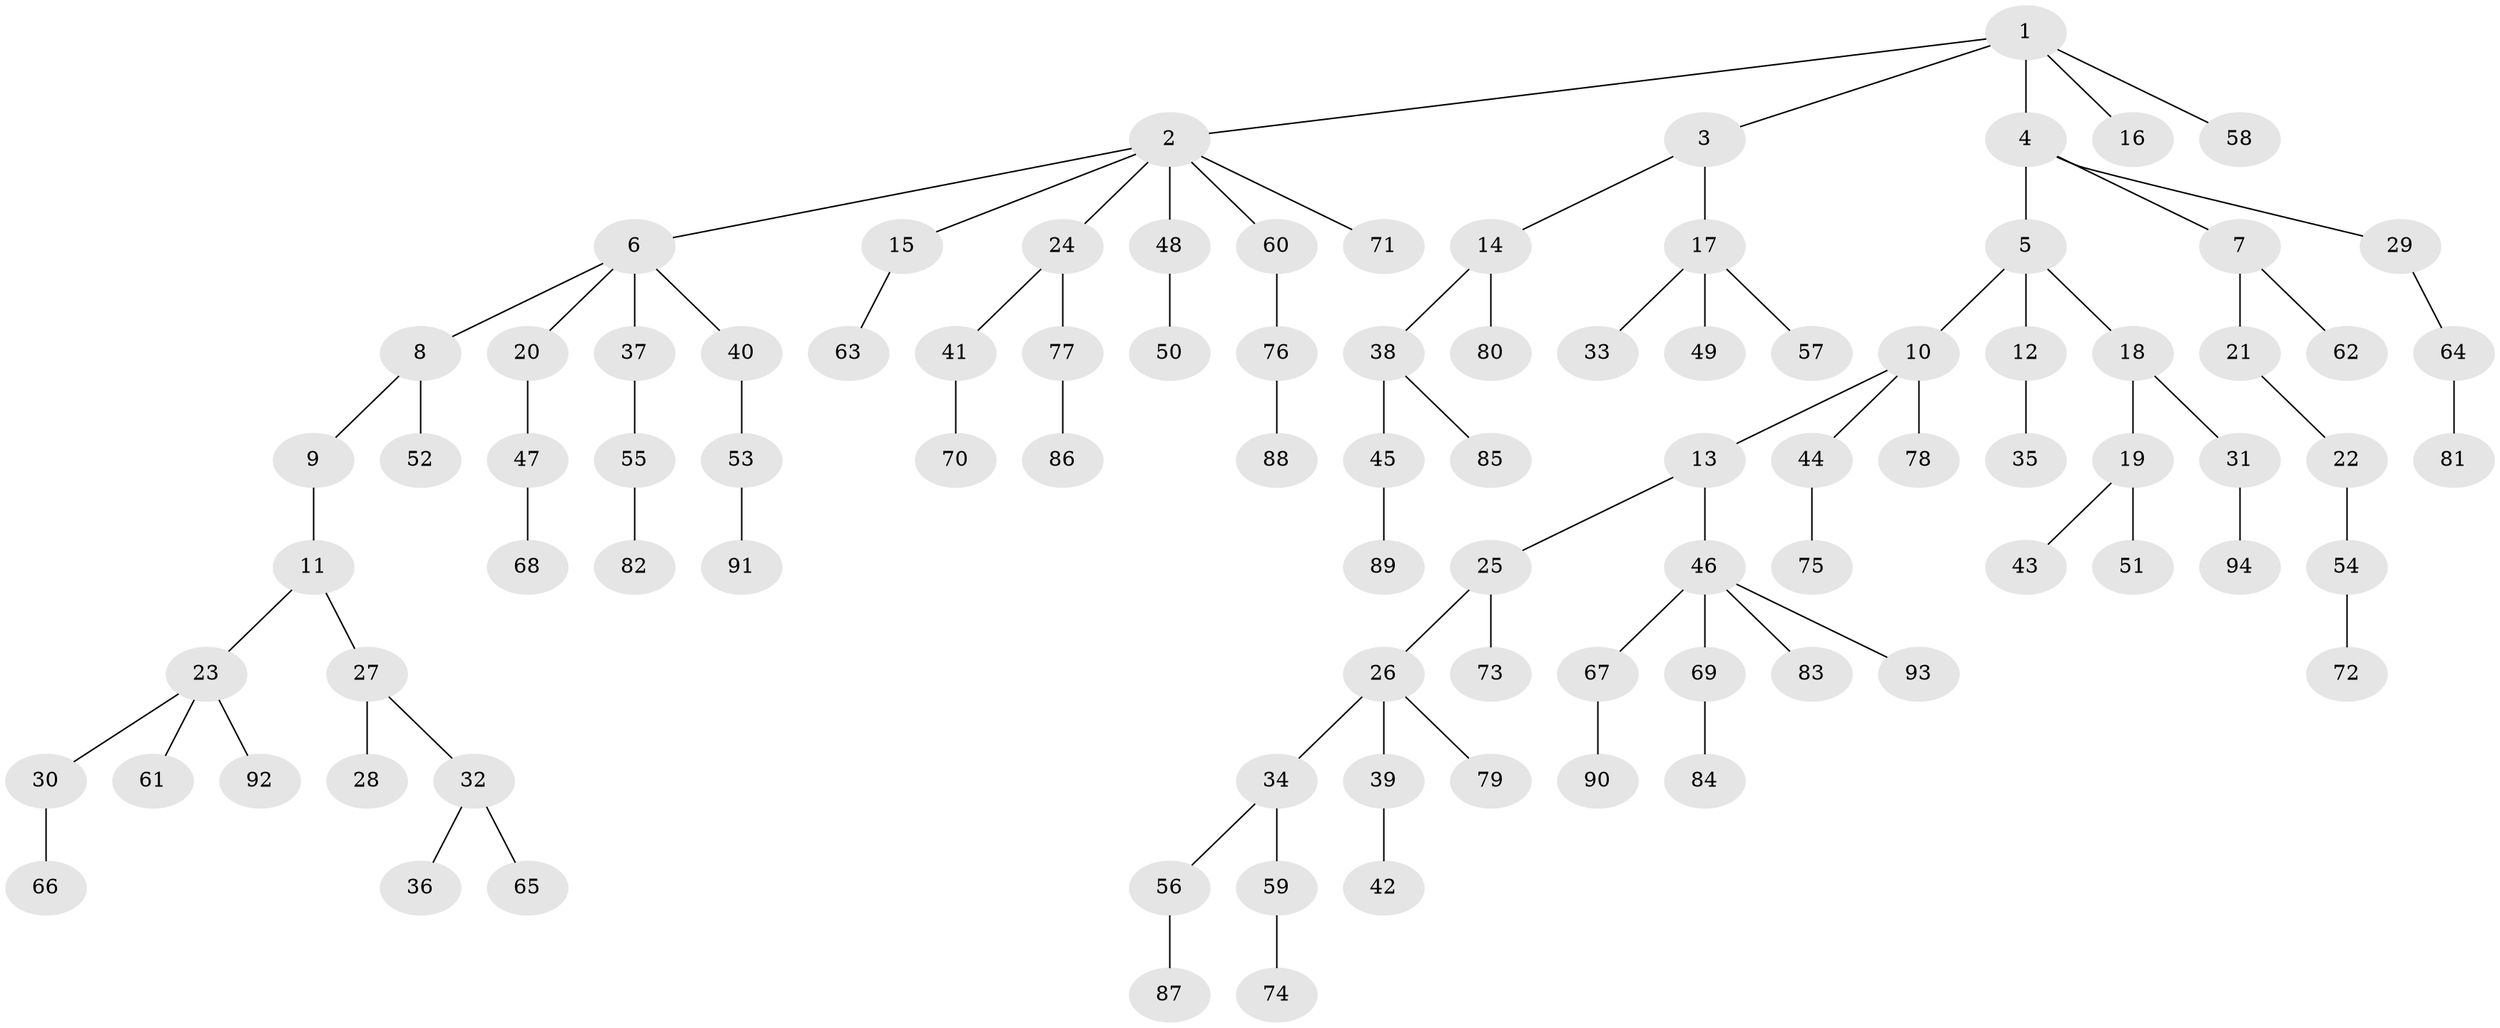 // coarse degree distribution, {13: 0.03571428571428571, 4: 0.10714285714285714, 2: 0.17857142857142858, 1: 0.6785714285714286}
// Generated by graph-tools (version 1.1) at 2025/19/03/04/25 18:19:13]
// undirected, 94 vertices, 93 edges
graph export_dot {
graph [start="1"]
  node [color=gray90,style=filled];
  1;
  2;
  3;
  4;
  5;
  6;
  7;
  8;
  9;
  10;
  11;
  12;
  13;
  14;
  15;
  16;
  17;
  18;
  19;
  20;
  21;
  22;
  23;
  24;
  25;
  26;
  27;
  28;
  29;
  30;
  31;
  32;
  33;
  34;
  35;
  36;
  37;
  38;
  39;
  40;
  41;
  42;
  43;
  44;
  45;
  46;
  47;
  48;
  49;
  50;
  51;
  52;
  53;
  54;
  55;
  56;
  57;
  58;
  59;
  60;
  61;
  62;
  63;
  64;
  65;
  66;
  67;
  68;
  69;
  70;
  71;
  72;
  73;
  74;
  75;
  76;
  77;
  78;
  79;
  80;
  81;
  82;
  83;
  84;
  85;
  86;
  87;
  88;
  89;
  90;
  91;
  92;
  93;
  94;
  1 -- 2;
  1 -- 3;
  1 -- 4;
  1 -- 16;
  1 -- 58;
  2 -- 6;
  2 -- 15;
  2 -- 24;
  2 -- 48;
  2 -- 60;
  2 -- 71;
  3 -- 14;
  3 -- 17;
  4 -- 5;
  4 -- 7;
  4 -- 29;
  5 -- 10;
  5 -- 12;
  5 -- 18;
  6 -- 8;
  6 -- 20;
  6 -- 37;
  6 -- 40;
  7 -- 21;
  7 -- 62;
  8 -- 9;
  8 -- 52;
  9 -- 11;
  10 -- 13;
  10 -- 44;
  10 -- 78;
  11 -- 23;
  11 -- 27;
  12 -- 35;
  13 -- 25;
  13 -- 46;
  14 -- 38;
  14 -- 80;
  15 -- 63;
  17 -- 33;
  17 -- 49;
  17 -- 57;
  18 -- 19;
  18 -- 31;
  19 -- 43;
  19 -- 51;
  20 -- 47;
  21 -- 22;
  22 -- 54;
  23 -- 30;
  23 -- 61;
  23 -- 92;
  24 -- 41;
  24 -- 77;
  25 -- 26;
  25 -- 73;
  26 -- 34;
  26 -- 39;
  26 -- 79;
  27 -- 28;
  27 -- 32;
  29 -- 64;
  30 -- 66;
  31 -- 94;
  32 -- 36;
  32 -- 65;
  34 -- 56;
  34 -- 59;
  37 -- 55;
  38 -- 45;
  38 -- 85;
  39 -- 42;
  40 -- 53;
  41 -- 70;
  44 -- 75;
  45 -- 89;
  46 -- 67;
  46 -- 69;
  46 -- 83;
  46 -- 93;
  47 -- 68;
  48 -- 50;
  53 -- 91;
  54 -- 72;
  55 -- 82;
  56 -- 87;
  59 -- 74;
  60 -- 76;
  64 -- 81;
  67 -- 90;
  69 -- 84;
  76 -- 88;
  77 -- 86;
}
